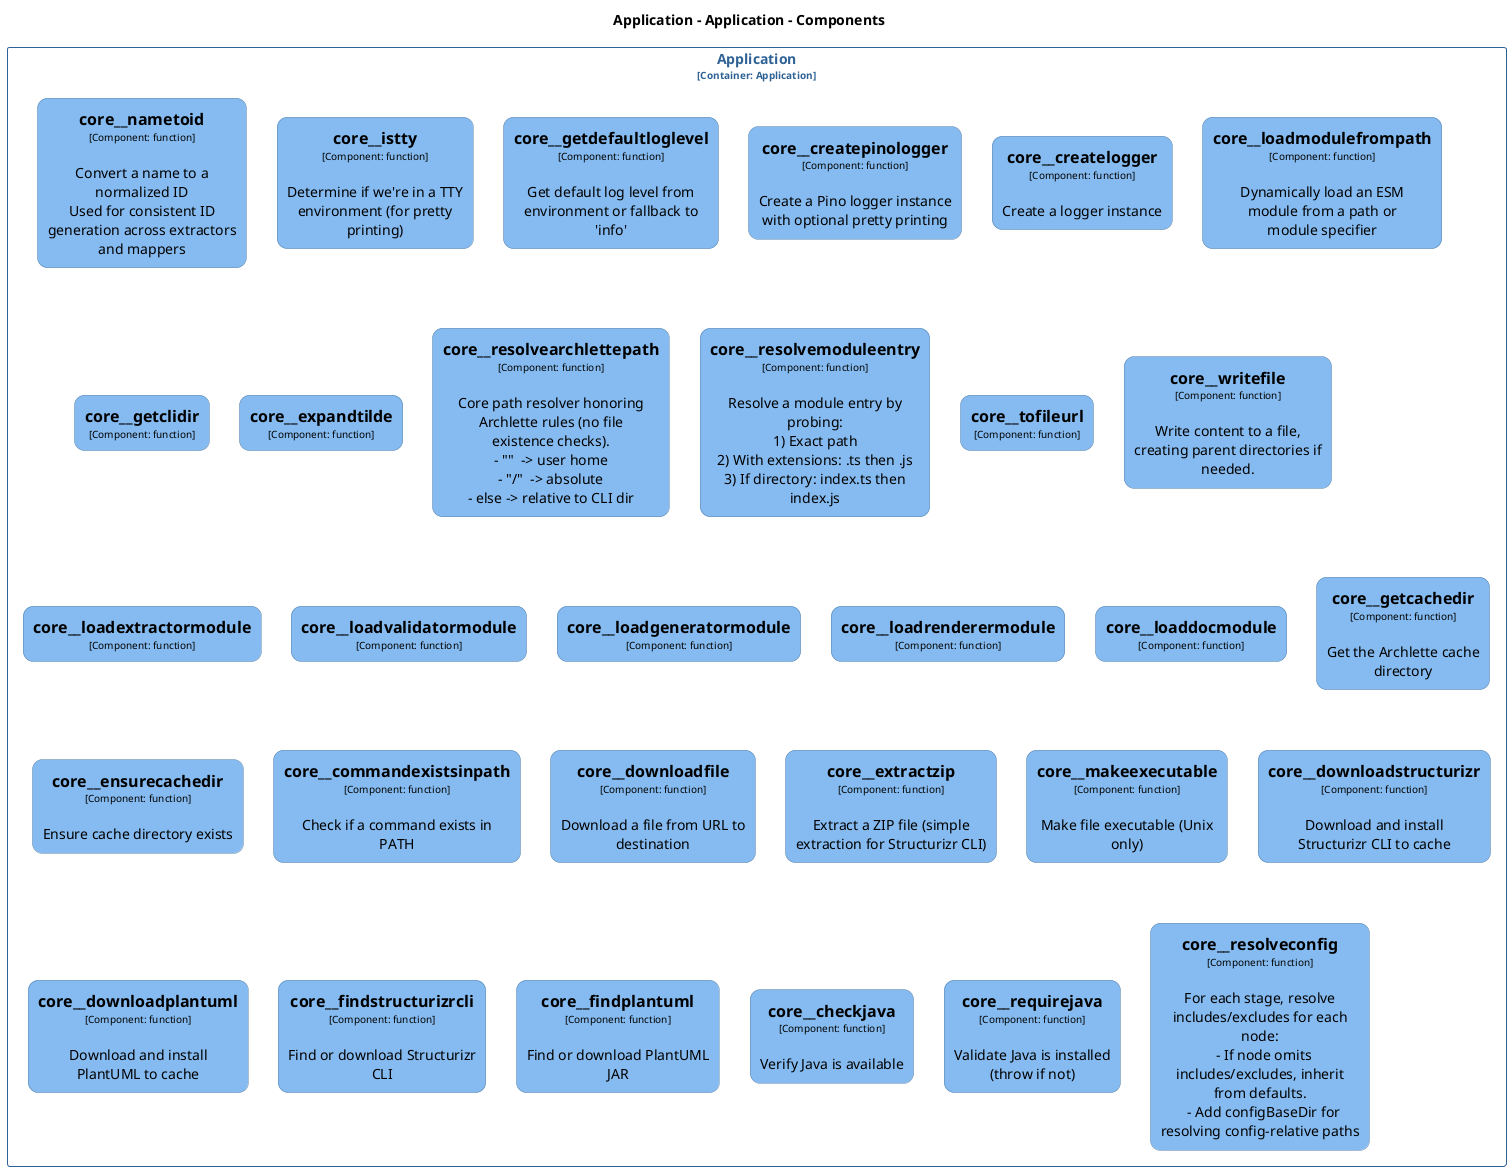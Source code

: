@startuml
set separator none
title Application - Application - Components

top to bottom direction
skinparam ranksep 60
skinparam nodesep 30

skinparam {
  arrowFontSize 10
  defaultTextAlignment center
  wrapWidth 200
  maxMessageSize 100
  defaultFontName "Arial"
}

hide stereotype

skinparam rectangle<<Application.Application.core__checkjava>> {
  BackgroundColor #85bbf0
  FontColor #000000
  BorderColor #5d82a8
  roundCorner 20
  shadowing false
}
skinparam rectangle<<Application.Application.core__commandexistsinpath>> {
  BackgroundColor #85bbf0
  FontColor #000000
  BorderColor #5d82a8
  roundCorner 20
  shadowing false
}
skinparam rectangle<<Application.Application.core__createlogger>> {
  BackgroundColor #85bbf0
  FontColor #000000
  BorderColor #5d82a8
  roundCorner 20
  shadowing false
}
skinparam rectangle<<Application.Application.core__createpinologger>> {
  BackgroundColor #85bbf0
  FontColor #000000
  BorderColor #5d82a8
  roundCorner 20
  shadowing false
}
skinparam rectangle<<Application.Application.core__downloadfile>> {
  BackgroundColor #85bbf0
  FontColor #000000
  BorderColor #5d82a8
  roundCorner 20
  shadowing false
}
skinparam rectangle<<Application.Application.core__downloadplantuml>> {
  BackgroundColor #85bbf0
  FontColor #000000
  BorderColor #5d82a8
  roundCorner 20
  shadowing false
}
skinparam rectangle<<Application.Application.core__downloadstructurizr>> {
  BackgroundColor #85bbf0
  FontColor #000000
  BorderColor #5d82a8
  roundCorner 20
  shadowing false
}
skinparam rectangle<<Application.Application.core__ensurecachedir>> {
  BackgroundColor #85bbf0
  FontColor #000000
  BorderColor #5d82a8
  roundCorner 20
  shadowing false
}
skinparam rectangle<<Application.Application.core__expandtilde>> {
  BackgroundColor #85bbf0
  FontColor #000000
  BorderColor #5d82a8
  roundCorner 20
  shadowing false
}
skinparam rectangle<<Application.Application.core__extractzip>> {
  BackgroundColor #85bbf0
  FontColor #000000
  BorderColor #5d82a8
  roundCorner 20
  shadowing false
}
skinparam rectangle<<Application.Application.core__findplantuml>> {
  BackgroundColor #85bbf0
  FontColor #000000
  BorderColor #5d82a8
  roundCorner 20
  shadowing false
}
skinparam rectangle<<Application.Application.core__findstructurizrcli>> {
  BackgroundColor #85bbf0
  FontColor #000000
  BorderColor #5d82a8
  roundCorner 20
  shadowing false
}
skinparam rectangle<<Application.Application.core__getcachedir>> {
  BackgroundColor #85bbf0
  FontColor #000000
  BorderColor #5d82a8
  roundCorner 20
  shadowing false
}
skinparam rectangle<<Application.Application.core__getclidir>> {
  BackgroundColor #85bbf0
  FontColor #000000
  BorderColor #5d82a8
  roundCorner 20
  shadowing false
}
skinparam rectangle<<Application.Application.core__getdefaultloglevel>> {
  BackgroundColor #85bbf0
  FontColor #000000
  BorderColor #5d82a8
  roundCorner 20
  shadowing false
}
skinparam rectangle<<Application.Application.core__istty>> {
  BackgroundColor #85bbf0
  FontColor #000000
  BorderColor #5d82a8
  roundCorner 20
  shadowing false
}
skinparam rectangle<<Application.Application.core__loaddocmodule>> {
  BackgroundColor #85bbf0
  FontColor #000000
  BorderColor #5d82a8
  roundCorner 20
  shadowing false
}
skinparam rectangle<<Application.Application.core__loadextractormodule>> {
  BackgroundColor #85bbf0
  FontColor #000000
  BorderColor #5d82a8
  roundCorner 20
  shadowing false
}
skinparam rectangle<<Application.Application.core__loadgeneratormodule>> {
  BackgroundColor #85bbf0
  FontColor #000000
  BorderColor #5d82a8
  roundCorner 20
  shadowing false
}
skinparam rectangle<<Application.Application.core__loadmodulefrompath>> {
  BackgroundColor #85bbf0
  FontColor #000000
  BorderColor #5d82a8
  roundCorner 20
  shadowing false
}
skinparam rectangle<<Application.Application.core__loadrenderermodule>> {
  BackgroundColor #85bbf0
  FontColor #000000
  BorderColor #5d82a8
  roundCorner 20
  shadowing false
}
skinparam rectangle<<Application.Application.core__loadvalidatormodule>> {
  BackgroundColor #85bbf0
  FontColor #000000
  BorderColor #5d82a8
  roundCorner 20
  shadowing false
}
skinparam rectangle<<Application.Application.core__makeexecutable>> {
  BackgroundColor #85bbf0
  FontColor #000000
  BorderColor #5d82a8
  roundCorner 20
  shadowing false
}
skinparam rectangle<<Application.Application.core__nametoid>> {
  BackgroundColor #85bbf0
  FontColor #000000
  BorderColor #5d82a8
  roundCorner 20
  shadowing false
}
skinparam rectangle<<Application.Application.core__requirejava>> {
  BackgroundColor #85bbf0
  FontColor #000000
  BorderColor #5d82a8
  roundCorner 20
  shadowing false
}
skinparam rectangle<<Application.Application.core__resolvearchlettepath>> {
  BackgroundColor #85bbf0
  FontColor #000000
  BorderColor #5d82a8
  roundCorner 20
  shadowing false
}
skinparam rectangle<<Application.Application.core__resolveconfig>> {
  BackgroundColor #85bbf0
  FontColor #000000
  BorderColor #5d82a8
  roundCorner 20
  shadowing false
}
skinparam rectangle<<Application.Application.core__resolvemoduleentry>> {
  BackgroundColor #85bbf0
  FontColor #000000
  BorderColor #5d82a8
  roundCorner 20
  shadowing false
}
skinparam rectangle<<Application.Application.core__tofileurl>> {
  BackgroundColor #85bbf0
  FontColor #000000
  BorderColor #5d82a8
  roundCorner 20
  shadowing false
}
skinparam rectangle<<Application.Application.core__writefile>> {
  BackgroundColor #85bbf0
  FontColor #000000
  BorderColor #5d82a8
  roundCorner 20
  shadowing false
}
skinparam rectangle<<Application.Application>> {
  BorderColor #2e6295
  FontColor #2e6295
  shadowing false
}

rectangle "Application\n<size:10>[Container: Application]</size>" <<Application.Application>> {
  rectangle "==core__nametoid\n<size:10>[Component: function]</size>\n\nConvert a name to a normalized ID\nUsed for consistent ID generation across extractors and mappers" <<Application.Application.core__nametoid>> as Application.Application.core__nametoid
  rectangle "==core__istty\n<size:10>[Component: function]</size>\n\nDetermine if we're in a TTY environment (for pretty printing)" <<Application.Application.core__istty>> as Application.Application.core__istty
  rectangle "==core__getdefaultloglevel\n<size:10>[Component: function]</size>\n\nGet default log level from environment or fallback to 'info'" <<Application.Application.core__getdefaultloglevel>> as Application.Application.core__getdefaultloglevel
  rectangle "==core__createpinologger\n<size:10>[Component: function]</size>\n\nCreate a Pino logger instance with optional pretty printing" <<Application.Application.core__createpinologger>> as Application.Application.core__createpinologger
  rectangle "==core__createlogger\n<size:10>[Component: function]</size>\n\nCreate a logger instance" <<Application.Application.core__createlogger>> as Application.Application.core__createlogger
  rectangle "==core__loadmodulefrompath\n<size:10>[Component: function]</size>\n\nDynamically load an ESM module from a path or module specifier" <<Application.Application.core__loadmodulefrompath>> as Application.Application.core__loadmodulefrompath
  rectangle "==core__getclidir\n<size:10>[Component: function]</size>" <<Application.Application.core__getclidir>> as Application.Application.core__getclidir
  rectangle "==core__expandtilde\n<size:10>[Component: function]</size>" <<Application.Application.core__expandtilde>> as Application.Application.core__expandtilde
  rectangle "==core__resolvearchlettepath\n<size:10>[Component: function]</size>\n\nCore path resolver honoring Archlette rules (no file existence checks).\n- "~"  -> user home\n- "/"  -> absolute\n- else -> relative to CLI dir" <<Application.Application.core__resolvearchlettepath>> as Application.Application.core__resolvearchlettepath
  rectangle "==core__resolvemoduleentry\n<size:10>[Component: function]</size>\n\nResolve a module entry by probing:\n1) Exact path\n2) With extensions: .ts then .js\n3) If directory: index.ts then index.js" <<Application.Application.core__resolvemoduleentry>> as Application.Application.core__resolvemoduleentry
  rectangle "==core__tofileurl\n<size:10>[Component: function]</size>" <<Application.Application.core__tofileurl>> as Application.Application.core__tofileurl
  rectangle "==core__writefile\n<size:10>[Component: function]</size>\n\nWrite content to a file, creating parent directories if needed." <<Application.Application.core__writefile>> as Application.Application.core__writefile
  rectangle "==core__loadextractormodule\n<size:10>[Component: function]</size>" <<Application.Application.core__loadextractormodule>> as Application.Application.core__loadextractormodule
  rectangle "==core__loadvalidatormodule\n<size:10>[Component: function]</size>" <<Application.Application.core__loadvalidatormodule>> as Application.Application.core__loadvalidatormodule
  rectangle "==core__loadgeneratormodule\n<size:10>[Component: function]</size>" <<Application.Application.core__loadgeneratormodule>> as Application.Application.core__loadgeneratormodule
  rectangle "==core__loadrenderermodule\n<size:10>[Component: function]</size>" <<Application.Application.core__loadrenderermodule>> as Application.Application.core__loadrenderermodule
  rectangle "==core__loaddocmodule\n<size:10>[Component: function]</size>" <<Application.Application.core__loaddocmodule>> as Application.Application.core__loaddocmodule
  rectangle "==core__getcachedir\n<size:10>[Component: function]</size>\n\nGet the Archlette cache directory" <<Application.Application.core__getcachedir>> as Application.Application.core__getcachedir
  rectangle "==core__ensurecachedir\n<size:10>[Component: function]</size>\n\nEnsure cache directory exists" <<Application.Application.core__ensurecachedir>> as Application.Application.core__ensurecachedir
  rectangle "==core__commandexistsinpath\n<size:10>[Component: function]</size>\n\nCheck if a command exists in PATH" <<Application.Application.core__commandexistsinpath>> as Application.Application.core__commandexistsinpath
  rectangle "==core__downloadfile\n<size:10>[Component: function]</size>\n\nDownload a file from URL to destination" <<Application.Application.core__downloadfile>> as Application.Application.core__downloadfile
  rectangle "==core__extractzip\n<size:10>[Component: function]</size>\n\nExtract a ZIP file (simple extraction for Structurizr CLI)" <<Application.Application.core__extractzip>> as Application.Application.core__extractzip
  rectangle "==core__makeexecutable\n<size:10>[Component: function]</size>\n\nMake file executable (Unix only)" <<Application.Application.core__makeexecutable>> as Application.Application.core__makeexecutable
  rectangle "==core__downloadstructurizr\n<size:10>[Component: function]</size>\n\nDownload and install Structurizr CLI to cache" <<Application.Application.core__downloadstructurizr>> as Application.Application.core__downloadstructurizr
  rectangle "==core__downloadplantuml\n<size:10>[Component: function]</size>\n\nDownload and install PlantUML to cache" <<Application.Application.core__downloadplantuml>> as Application.Application.core__downloadplantuml
  rectangle "==core__findstructurizrcli\n<size:10>[Component: function]</size>\n\nFind or download Structurizr CLI" <<Application.Application.core__findstructurizrcli>> as Application.Application.core__findstructurizrcli
  rectangle "==core__findplantuml\n<size:10>[Component: function]</size>\n\nFind or download PlantUML JAR" <<Application.Application.core__findplantuml>> as Application.Application.core__findplantuml
  rectangle "==core__checkjava\n<size:10>[Component: function]</size>\n\nVerify Java is available" <<Application.Application.core__checkjava>> as Application.Application.core__checkjava
  rectangle "==core__requirejava\n<size:10>[Component: function]</size>\n\nValidate Java is installed (throw if not)" <<Application.Application.core__requirejava>> as Application.Application.core__requirejava
  rectangle "==core__resolveconfig\n<size:10>[Component: function]</size>\n\nFor each stage, resolve includes/excludes for each node:\n  - If node omits includes/excludes, inherit from defaults.\n  - Add configBaseDir for resolving config-relative paths" <<Application.Application.core__resolveconfig>> as Application.Application.core__resolveconfig
}

@enduml